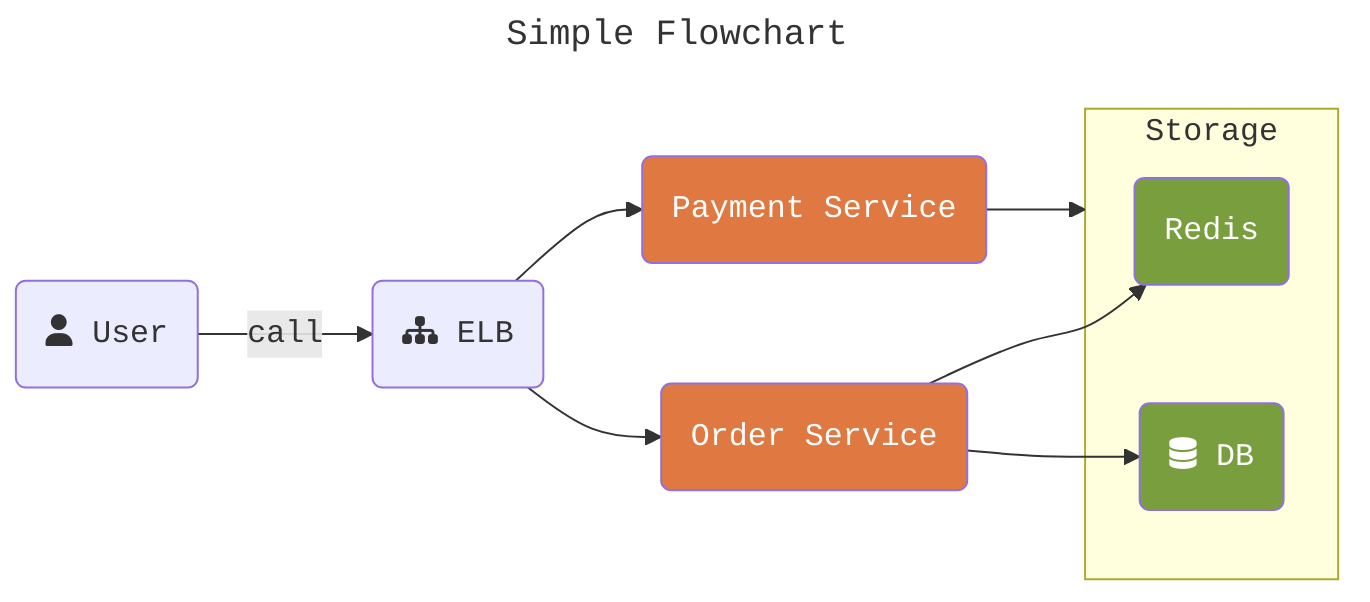 ---
title: Simple Flowchart
---
%%{init: {"theme": "light", "themeVariables": {"fontFamily": "Monospace"}}}%%
flowchart LR
  user(fa:fa-user User)--> |call|elb(fa:fa-sitemap ELB)
  order_service(Order Service):::api-->redis(Redis):::storage
  order_service(Order Service):::api-->db(fa:fa-database DB):::storage
  subgraph storage [Storage]
    direction TB
    redis(Redis):::storage
    db(fa:fa-database DB):::storage
  end
  payment_service(Payment Service):::api-->storage
  elb(fa:fa-sitemap ELB)-->order_service(Order Service):::api
  elb(fa:fa-sitemap ELB)-->payment_service(Payment Service):::api
classDef api fill:#e07941 ,color:#FFFFFF
classDef storage fill:#789e3e,color:#FFFFFF